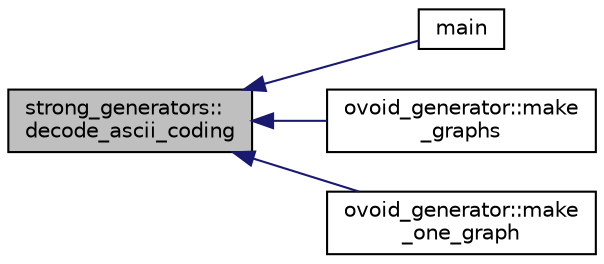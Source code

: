 digraph "strong_generators::decode_ascii_coding"
{
  edge [fontname="Helvetica",fontsize="10",labelfontname="Helvetica",labelfontsize="10"];
  node [fontname="Helvetica",fontsize="10",shape=record];
  rankdir="LR";
  Node458 [label="strong_generators::\ldecode_ascii_coding",height=0.2,width=0.4,color="black", fillcolor="grey75", style="filled", fontcolor="black"];
  Node458 -> Node459 [dir="back",color="midnightblue",fontsize="10",style="solid",fontname="Helvetica"];
  Node459 [label="main",height=0.2,width=0.4,color="black", fillcolor="white", style="filled",URL="$df/de7/ovoid_2ovoid_8_c.html#a217dbf8b442f20279ea00b898af96f52"];
  Node458 -> Node460 [dir="back",color="midnightblue",fontsize="10",style="solid",fontname="Helvetica"];
  Node460 [label="ovoid_generator::make\l_graphs",height=0.2,width=0.4,color="black", fillcolor="white", style="filled",URL="$d3/daf/classovoid__generator.html#ad231178badc9e58ed4a0d61f6f7adabc"];
  Node458 -> Node461 [dir="back",color="midnightblue",fontsize="10",style="solid",fontname="Helvetica"];
  Node461 [label="ovoid_generator::make\l_one_graph",height=0.2,width=0.4,color="black", fillcolor="white", style="filled",URL="$d3/daf/classovoid__generator.html#a2954bc30f73d246408d8907307e18a42"];
}

